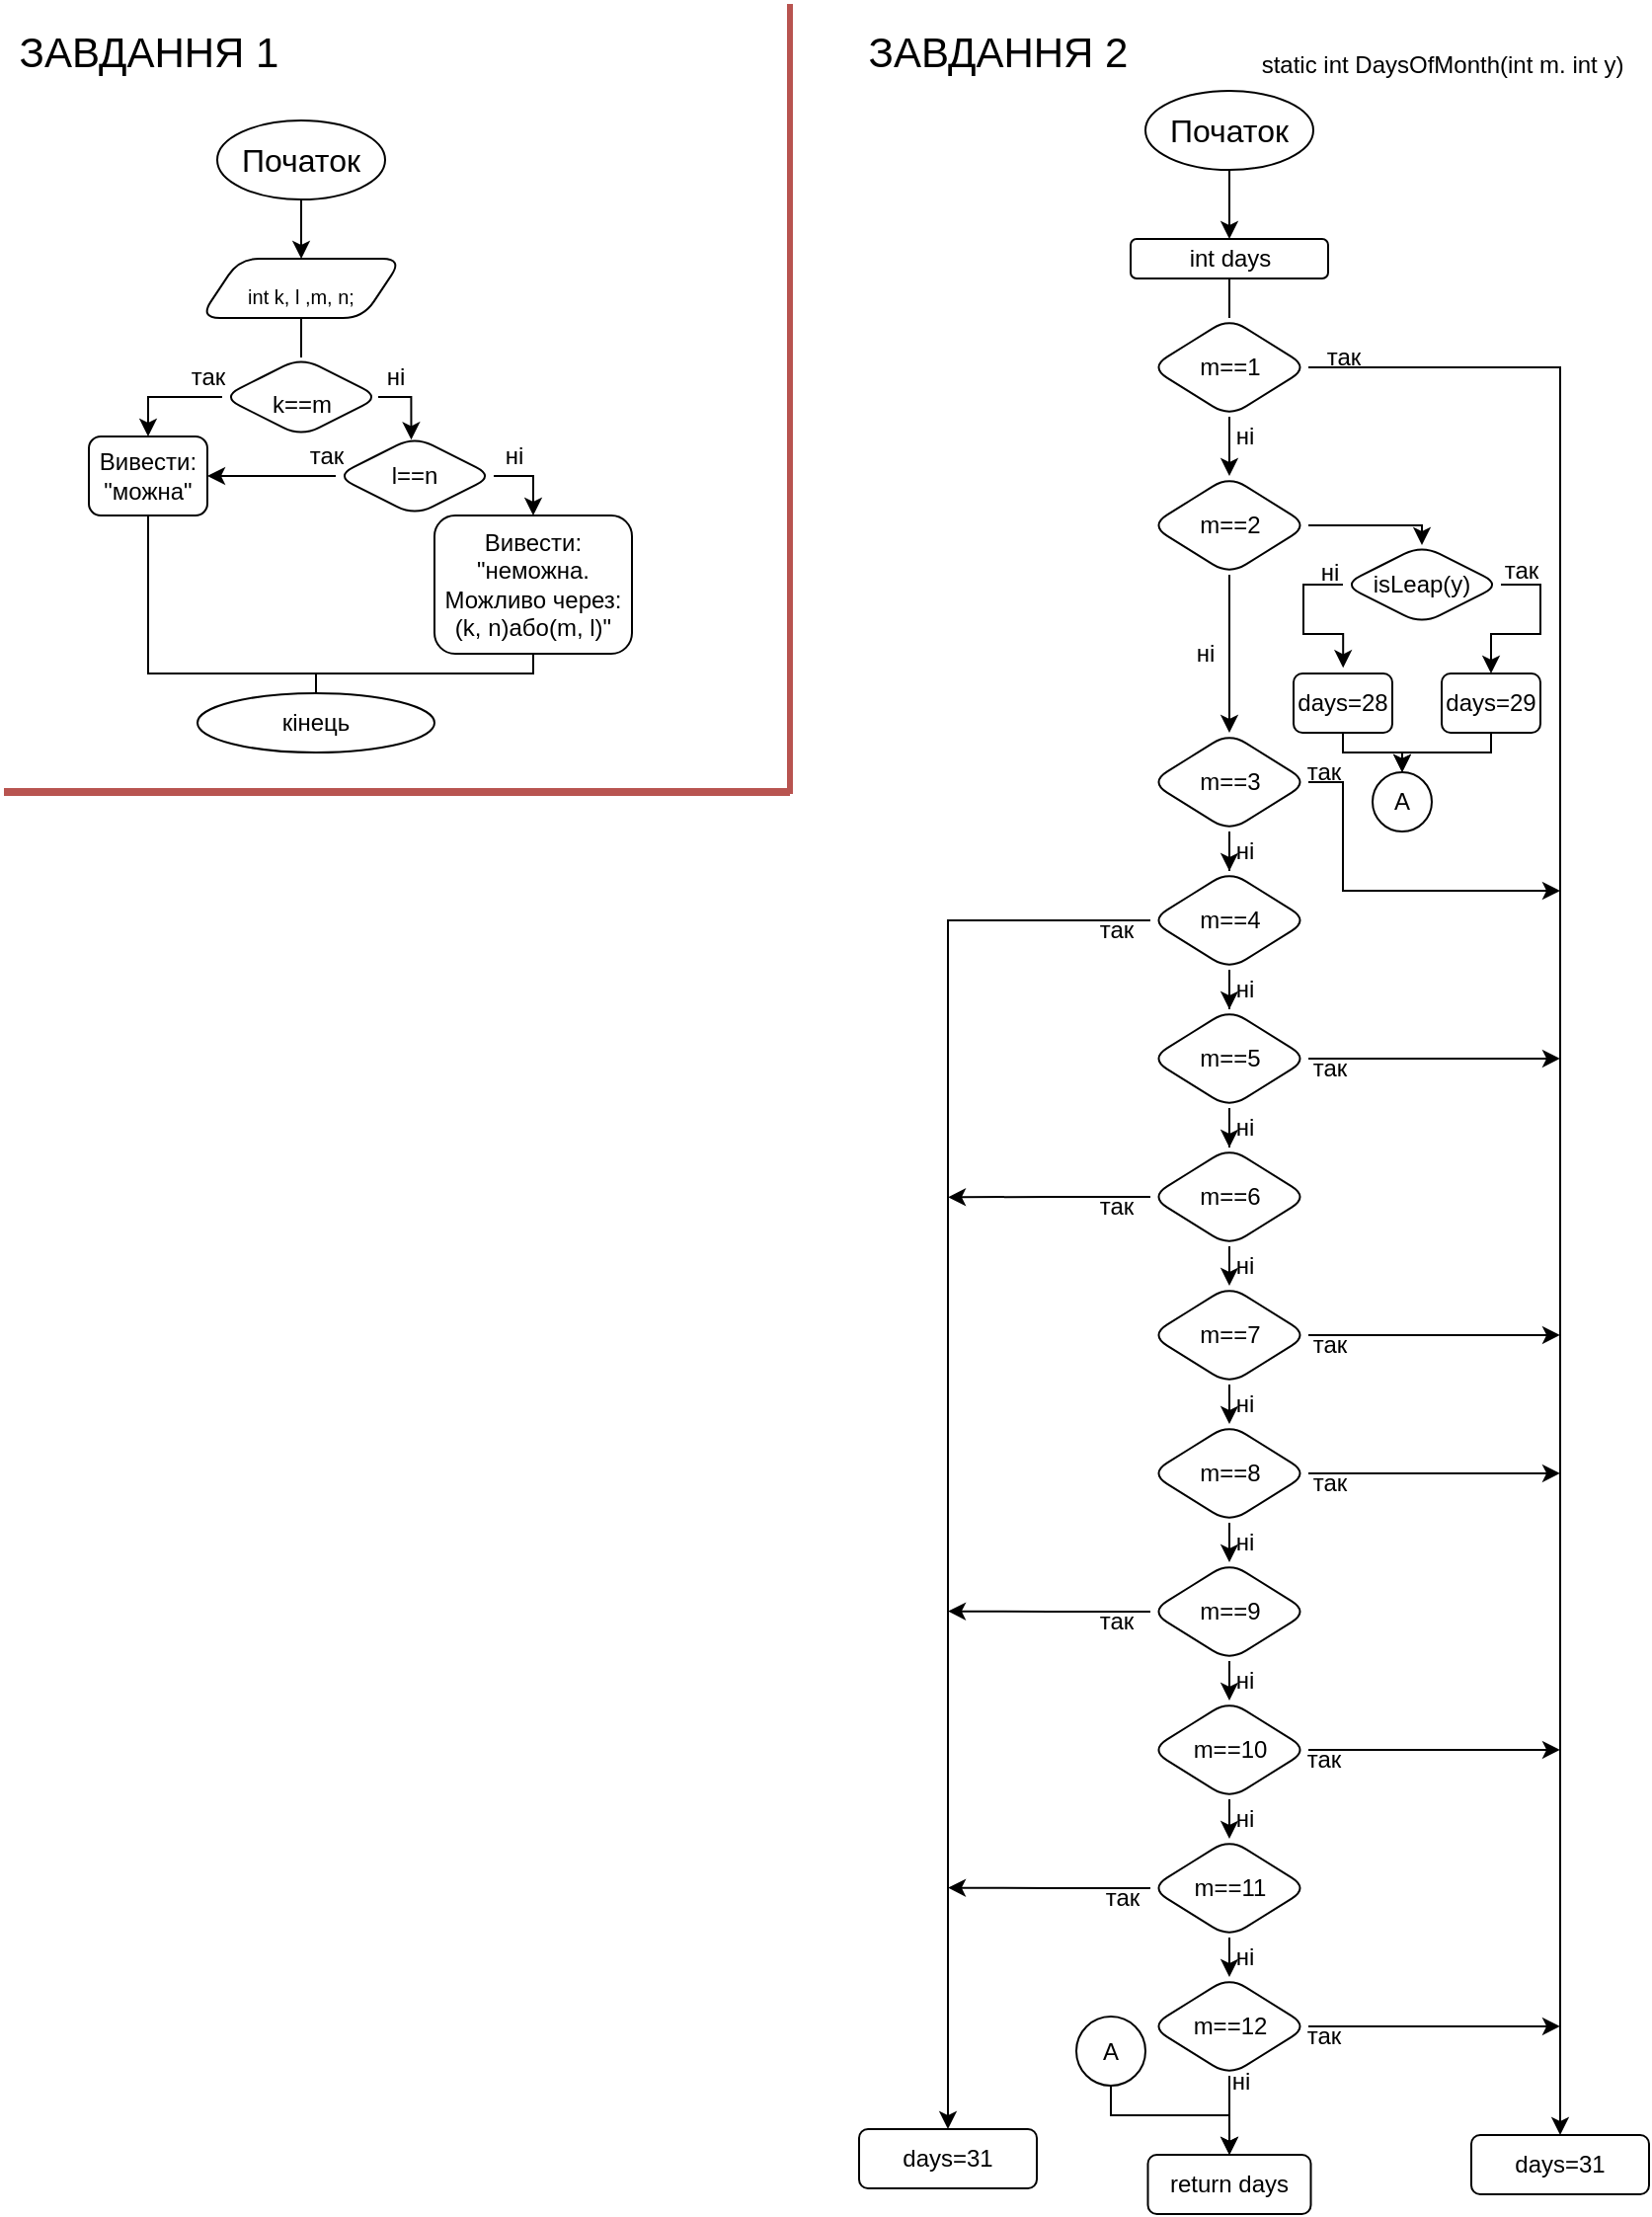 <mxfile version="16.1.0" type="github">
  <diagram id="UQatey4QZ__0ZWbUPBtK" name="Page-1">
    <mxGraphModel dx="716" dy="399" grid="1" gridSize="10" guides="1" tooltips="1" connect="1" arrows="1" fold="1" page="1" pageScale="1" pageWidth="827" pageHeight="1169" math="0" shadow="0">
      <root>
        <mxCell id="0" />
        <mxCell id="1" parent="0" />
        <mxCell id="pWh6A1dbPIHIRZ9Mf4x2-4" style="edgeStyle=orthogonalEdgeStyle;rounded=0;orthogonalLoop=1;jettySize=auto;html=1;exitX=0.5;exitY=1;exitDx=0;exitDy=0;fontSize=21;" edge="1" parent="1" source="pWh6A1dbPIHIRZ9Mf4x2-2" target="pWh6A1dbPIHIRZ9Mf4x2-5">
          <mxGeometry relative="1" as="geometry">
            <mxPoint x="153" y="120" as="targetPoint" />
          </mxGeometry>
        </mxCell>
        <mxCell id="pWh6A1dbPIHIRZ9Mf4x2-2" value="Початок" style="ellipse;whiteSpace=wrap;html=1;fontSize=16;strokeWidth=1;" vertex="1" parent="1">
          <mxGeometry x="110.0" y="60.0" width="85" height="40" as="geometry" />
        </mxCell>
        <mxCell id="pWh6A1dbPIHIRZ9Mf4x2-3" value="ЗАВДАННЯ 1" style="text;html=1;align=center;verticalAlign=middle;resizable=0;points=[];autosize=1;strokeColor=none;fillColor=none;fontSize=21;" vertex="1" parent="1">
          <mxGeometry y="10" width="150" height="30" as="geometry" />
        </mxCell>
        <mxCell id="pWh6A1dbPIHIRZ9Mf4x2-6" style="edgeStyle=orthogonalEdgeStyle;rounded=0;orthogonalLoop=1;jettySize=auto;html=1;exitX=0.5;exitY=1;exitDx=0;exitDy=0;fontSize=20;endArrow=none;endFill=0;" edge="1" parent="1" source="pWh6A1dbPIHIRZ9Mf4x2-5" target="pWh6A1dbPIHIRZ9Mf4x2-7">
          <mxGeometry relative="1" as="geometry">
            <mxPoint x="153" y="180" as="targetPoint" />
          </mxGeometry>
        </mxCell>
        <mxCell id="pWh6A1dbPIHIRZ9Mf4x2-5" value="&lt;font size=&quot;1&quot;&gt;int k, l ,m, n;&lt;/font&gt;" style="shape=parallelogram;perimeter=parallelogramPerimeter;whiteSpace=wrap;html=1;fixedSize=1;fontSize=21;rounded=1;" vertex="1" parent="1">
          <mxGeometry x="101.25" y="130" width="102.5" height="30" as="geometry" />
        </mxCell>
        <mxCell id="pWh6A1dbPIHIRZ9Mf4x2-8" style="edgeStyle=orthogonalEdgeStyle;rounded=0;orthogonalLoop=1;jettySize=auto;html=1;exitX=0;exitY=0.5;exitDx=0;exitDy=0;fontSize=12;endArrow=classic;endFill=1;entryX=0.5;entryY=0;entryDx=0;entryDy=0;" edge="1" parent="1" source="pWh6A1dbPIHIRZ9Mf4x2-7" target="pWh6A1dbPIHIRZ9Mf4x2-21">
          <mxGeometry relative="1" as="geometry">
            <mxPoint x="90.02" y="220.01" as="targetPoint" />
          </mxGeometry>
        </mxCell>
        <mxCell id="pWh6A1dbPIHIRZ9Mf4x2-9" style="edgeStyle=orthogonalEdgeStyle;rounded=0;orthogonalLoop=1;jettySize=auto;html=1;exitX=1;exitY=0.5;exitDx=0;exitDy=0;fontSize=12;endArrow=classic;endFill=1;entryX=0.478;entryY=0.042;entryDx=0;entryDy=0;entryPerimeter=0;" edge="1" parent="1" target="pWh6A1dbPIHIRZ9Mf4x2-14">
          <mxGeometry relative="1" as="geometry">
            <mxPoint x="209" y="230" as="targetPoint" />
            <mxPoint x="191.5" y="200" as="sourcePoint" />
            <Array as="points">
              <mxPoint x="208" y="200" />
            </Array>
          </mxGeometry>
        </mxCell>
        <mxCell id="pWh6A1dbPIHIRZ9Mf4x2-7" value="&lt;font style=&quot;font-size: 12px&quot;&gt;k==m&lt;/font&gt;" style="rhombus;whiteSpace=wrap;html=1;rounded=1;fontSize=20;" vertex="1" parent="1">
          <mxGeometry x="112.5" y="180" width="80" height="40" as="geometry" />
        </mxCell>
        <mxCell id="pWh6A1dbPIHIRZ9Mf4x2-10" value="так" style="text;html=1;align=center;verticalAlign=middle;resizable=0;points=[];autosize=1;strokeColor=none;fillColor=none;fontSize=12;" vertex="1" parent="1">
          <mxGeometry x="90" y="180" width="30" height="20" as="geometry" />
        </mxCell>
        <mxCell id="pWh6A1dbPIHIRZ9Mf4x2-11" value="ні" style="text;html=1;align=center;verticalAlign=middle;resizable=0;points=[];autosize=1;strokeColor=none;fillColor=none;fontSize=12;" vertex="1" parent="1">
          <mxGeometry x="185" y="180" width="30" height="20" as="geometry" />
        </mxCell>
        <mxCell id="pWh6A1dbPIHIRZ9Mf4x2-17" style="edgeStyle=orthogonalEdgeStyle;rounded=0;orthogonalLoop=1;jettySize=auto;html=1;exitX=1;exitY=0.5;exitDx=0;exitDy=0;fontSize=12;endArrow=classic;endFill=1;" edge="1" parent="1" source="pWh6A1dbPIHIRZ9Mf4x2-14" target="pWh6A1dbPIHIRZ9Mf4x2-19">
          <mxGeometry relative="1" as="geometry">
            <mxPoint x="280" y="280" as="targetPoint" />
          </mxGeometry>
        </mxCell>
        <mxCell id="pWh6A1dbPIHIRZ9Mf4x2-23" style="edgeStyle=orthogonalEdgeStyle;rounded=0;orthogonalLoop=1;jettySize=auto;html=1;exitX=0;exitY=0.5;exitDx=0;exitDy=0;fontSize=12;endArrow=classic;endFill=1;entryX=1;entryY=0.5;entryDx=0;entryDy=0;" edge="1" parent="1" source="pWh6A1dbPIHIRZ9Mf4x2-14" target="pWh6A1dbPIHIRZ9Mf4x2-21">
          <mxGeometry relative="1" as="geometry">
            <mxPoint x="140" y="280" as="targetPoint" />
            <Array as="points">
              <mxPoint x="112" y="240" />
            </Array>
          </mxGeometry>
        </mxCell>
        <mxCell id="pWh6A1dbPIHIRZ9Mf4x2-14" value="l==n" style="rhombus;whiteSpace=wrap;html=1;rounded=1;fontSize=12;" vertex="1" parent="1">
          <mxGeometry x="170" y="220" width="80" height="40" as="geometry" />
        </mxCell>
        <mxCell id="pWh6A1dbPIHIRZ9Mf4x2-18" value="ні" style="text;html=1;align=center;verticalAlign=middle;resizable=0;points=[];autosize=1;strokeColor=none;fillColor=none;fontSize=12;" vertex="1" parent="1">
          <mxGeometry x="245" y="220" width="30" height="20" as="geometry" />
        </mxCell>
        <mxCell id="pWh6A1dbPIHIRZ9Mf4x2-28" style="edgeStyle=orthogonalEdgeStyle;rounded=0;orthogonalLoop=1;jettySize=auto;html=1;exitX=0.5;exitY=1;exitDx=0;exitDy=0;fontSize=12;endArrow=none;endFill=0;" edge="1" parent="1" source="pWh6A1dbPIHIRZ9Mf4x2-19">
          <mxGeometry relative="1" as="geometry">
            <mxPoint x="290.02" y="310" as="targetPoint" />
          </mxGeometry>
        </mxCell>
        <mxCell id="pWh6A1dbPIHIRZ9Mf4x2-31" style="edgeStyle=orthogonalEdgeStyle;rounded=0;orthogonalLoop=1;jettySize=auto;html=1;exitX=0.5;exitY=1;exitDx=0;exitDy=0;fontSize=12;endArrow=none;endFill=0;" edge="1" parent="1" source="pWh6A1dbPIHIRZ9Mf4x2-19" target="pWh6A1dbPIHIRZ9Mf4x2-32">
          <mxGeometry relative="1" as="geometry">
            <mxPoint x="160" y="360" as="targetPoint" />
            <Array as="points">
              <mxPoint x="270" y="340" />
              <mxPoint x="160" y="340" />
            </Array>
          </mxGeometry>
        </mxCell>
        <mxCell id="pWh6A1dbPIHIRZ9Mf4x2-19" value="Вивести: &quot;неможна.&lt;br&gt;Можливо через:&lt;br&gt;(k, n)або(m, l)&quot;&lt;br&gt;" style="rounded=1;whiteSpace=wrap;html=1;fontSize=12;" vertex="1" parent="1">
          <mxGeometry x="220" y="260" width="100" height="70" as="geometry" />
        </mxCell>
        <mxCell id="pWh6A1dbPIHIRZ9Mf4x2-30" style="edgeStyle=orthogonalEdgeStyle;rounded=0;orthogonalLoop=1;jettySize=auto;html=1;exitX=0.5;exitY=1;exitDx=0;exitDy=0;fontSize=12;endArrow=none;endFill=0;" edge="1" parent="1" source="pWh6A1dbPIHIRZ9Mf4x2-21">
          <mxGeometry relative="1" as="geometry">
            <mxPoint x="160" y="360" as="targetPoint" />
            <Array as="points">
              <mxPoint x="75" y="340" />
              <mxPoint x="160" y="340" />
            </Array>
          </mxGeometry>
        </mxCell>
        <mxCell id="pWh6A1dbPIHIRZ9Mf4x2-21" value="Вивести: &quot;можна&quot;" style="rounded=1;whiteSpace=wrap;html=1;fontSize=12;" vertex="1" parent="1">
          <mxGeometry x="45" y="220" width="60" height="40" as="geometry" />
        </mxCell>
        <mxCell id="pWh6A1dbPIHIRZ9Mf4x2-24" value="так" style="text;html=1;align=center;verticalAlign=middle;resizable=0;points=[];autosize=1;strokeColor=none;fillColor=none;fontSize=12;" vertex="1" parent="1">
          <mxGeometry x="150" y="220" width="30" height="20" as="geometry" />
        </mxCell>
        <mxCell id="pWh6A1dbPIHIRZ9Mf4x2-32" value="кінець" style="ellipse;whiteSpace=wrap;html=1;rounded=1;fontSize=12;" vertex="1" parent="1">
          <mxGeometry x="100" y="350" width="120" height="30" as="geometry" />
        </mxCell>
        <mxCell id="pWh6A1dbPIHIRZ9Mf4x2-33" value="" style="endArrow=none;html=1;rounded=0;fontSize=12;fillColor=#f8cecc;strokeColor=#b85450;strokeWidth=3;" edge="1" parent="1">
          <mxGeometry width="50" height="50" relative="1" as="geometry">
            <mxPoint x="400" y="401" as="sourcePoint" />
            <mxPoint x="400" y="1" as="targetPoint" />
          </mxGeometry>
        </mxCell>
        <mxCell id="pWh6A1dbPIHIRZ9Mf4x2-34" value="" style="endArrow=none;html=1;rounded=0;fontSize=12;fillColor=#f8cecc;strokeColor=#b85450;strokeWidth=4;" edge="1" parent="1">
          <mxGeometry width="50" height="50" relative="1" as="geometry">
            <mxPoint x="2" y="400" as="sourcePoint" />
            <mxPoint x="400" y="400" as="targetPoint" />
          </mxGeometry>
        </mxCell>
        <mxCell id="pWh6A1dbPIHIRZ9Mf4x2-35" value="ЗАВДАННЯ 2" style="text;html=1;align=center;verticalAlign=middle;resizable=0;points=[];autosize=1;strokeColor=none;fillColor=none;fontSize=21;" vertex="1" parent="1">
          <mxGeometry x="430" y="10" width="150" height="30" as="geometry" />
        </mxCell>
        <mxCell id="pWh6A1dbPIHIRZ9Mf4x2-38" style="edgeStyle=orthogonalEdgeStyle;rounded=0;orthogonalLoop=1;jettySize=auto;html=1;exitX=0.5;exitY=1;exitDx=0;exitDy=0;fontSize=12;endArrow=classic;endFill=1;strokeWidth=1;" edge="1" parent="1" source="pWh6A1dbPIHIRZ9Mf4x2-37" target="pWh6A1dbPIHIRZ9Mf4x2-40">
          <mxGeometry relative="1" as="geometry">
            <mxPoint x="623" y="110" as="targetPoint" />
          </mxGeometry>
        </mxCell>
        <mxCell id="pWh6A1dbPIHIRZ9Mf4x2-37" value="Початок" style="ellipse;whiteSpace=wrap;html=1;fontSize=16;strokeWidth=1;rounded=1;" vertex="1" parent="1">
          <mxGeometry x="580.0" y="45.0" width="85" height="40" as="geometry" />
        </mxCell>
        <mxCell id="pWh6A1dbPIHIRZ9Mf4x2-41" style="edgeStyle=orthogonalEdgeStyle;rounded=0;orthogonalLoop=1;jettySize=auto;html=1;exitX=0.5;exitY=1;exitDx=0;exitDy=0;fontSize=12;endArrow=none;endFill=0;strokeWidth=1;" edge="1" parent="1" source="pWh6A1dbPIHIRZ9Mf4x2-40" target="pWh6A1dbPIHIRZ9Mf4x2-42">
          <mxGeometry relative="1" as="geometry">
            <mxPoint x="623" y="160" as="targetPoint" />
          </mxGeometry>
        </mxCell>
        <mxCell id="pWh6A1dbPIHIRZ9Mf4x2-40" value="int days" style="rounded=1;whiteSpace=wrap;html=1;fontSize=12;" vertex="1" parent="1">
          <mxGeometry x="572.5" y="120" width="100" height="20" as="geometry" />
        </mxCell>
        <mxCell id="pWh6A1dbPIHIRZ9Mf4x2-43" style="edgeStyle=orthogonalEdgeStyle;rounded=0;orthogonalLoop=1;jettySize=auto;html=1;exitX=1;exitY=0.5;exitDx=0;exitDy=0;fontSize=12;endArrow=classic;endFill=1;strokeWidth=1;" edge="1" parent="1" source="pWh6A1dbPIHIRZ9Mf4x2-42" target="pWh6A1dbPIHIRZ9Mf4x2-125">
          <mxGeometry relative="1" as="geometry">
            <mxPoint x="790" y="1060" as="targetPoint" />
          </mxGeometry>
        </mxCell>
        <mxCell id="pWh6A1dbPIHIRZ9Mf4x2-44" style="edgeStyle=orthogonalEdgeStyle;rounded=0;orthogonalLoop=1;jettySize=auto;html=1;exitX=0.5;exitY=1;exitDx=0;exitDy=0;fontSize=12;endArrow=classic;endFill=1;strokeWidth=1;entryX=0.5;entryY=0;entryDx=0;entryDy=0;" edge="1" parent="1" source="pWh6A1dbPIHIRZ9Mf4x2-42" target="pWh6A1dbPIHIRZ9Mf4x2-48">
          <mxGeometry relative="1" as="geometry">
            <mxPoint x="622.5" y="240" as="targetPoint" />
            <Array as="points" />
          </mxGeometry>
        </mxCell>
        <mxCell id="pWh6A1dbPIHIRZ9Mf4x2-42" value="m==1" style="rhombus;whiteSpace=wrap;html=1;rounded=1;fontSize=12;" vertex="1" parent="1">
          <mxGeometry x="582.5" y="160" width="80" height="50" as="geometry" />
        </mxCell>
        <mxCell id="pWh6A1dbPIHIRZ9Mf4x2-45" value="ні" style="text;html=1;align=center;verticalAlign=middle;resizable=0;points=[];autosize=1;strokeColor=none;fillColor=none;fontSize=12;" vertex="1" parent="1">
          <mxGeometry x="615" y="210" width="30" height="20" as="geometry" />
        </mxCell>
        <mxCell id="pWh6A1dbPIHIRZ9Mf4x2-46" value="так" style="text;html=1;align=center;verticalAlign=middle;resizable=0;points=[];autosize=1;strokeColor=none;fillColor=none;fontSize=12;" vertex="1" parent="1">
          <mxGeometry x="665" y="170" width="30" height="20" as="geometry" />
        </mxCell>
        <mxCell id="pWh6A1dbPIHIRZ9Mf4x2-49" style="edgeStyle=orthogonalEdgeStyle;rounded=0;orthogonalLoop=1;jettySize=auto;html=1;exitX=1;exitY=0.5;exitDx=0;exitDy=0;fontSize=12;endArrow=classic;endFill=1;strokeWidth=1;" edge="1" parent="1" source="pWh6A1dbPIHIRZ9Mf4x2-48" target="pWh6A1dbPIHIRZ9Mf4x2-51">
          <mxGeometry relative="1" as="geometry">
            <mxPoint x="720" y="290" as="targetPoint" />
            <Array as="points">
              <mxPoint x="720" y="265" />
            </Array>
          </mxGeometry>
        </mxCell>
        <mxCell id="pWh6A1dbPIHIRZ9Mf4x2-58" style="edgeStyle=orthogonalEdgeStyle;rounded=0;orthogonalLoop=1;jettySize=auto;html=1;exitX=0.5;exitY=1;exitDx=0;exitDy=0;fontSize=12;endArrow=classic;endFill=1;strokeWidth=1;entryX=0.5;entryY=0;entryDx=0;entryDy=0;" edge="1" parent="1" source="pWh6A1dbPIHIRZ9Mf4x2-48" target="pWh6A1dbPIHIRZ9Mf4x2-59">
          <mxGeometry relative="1" as="geometry">
            <mxPoint x="622.667" y="310" as="targetPoint" />
          </mxGeometry>
        </mxCell>
        <mxCell id="pWh6A1dbPIHIRZ9Mf4x2-48" value="m==2" style="rhombus;whiteSpace=wrap;html=1;rounded=1;fontSize=12;" vertex="1" parent="1">
          <mxGeometry x="582.5" y="240" width="80" height="50" as="geometry" />
        </mxCell>
        <mxCell id="pWh6A1dbPIHIRZ9Mf4x2-50" value="static int DaysOfMonth(int m. int y)" style="text;html=1;align=center;verticalAlign=middle;resizable=0;points=[];autosize=1;strokeColor=none;fillColor=none;fontSize=12;" vertex="1" parent="1">
          <mxGeometry x="630" y="22" width="200" height="20" as="geometry" />
        </mxCell>
        <mxCell id="pWh6A1dbPIHIRZ9Mf4x2-52" style="edgeStyle=orthogonalEdgeStyle;rounded=0;orthogonalLoop=1;jettySize=auto;html=1;exitX=1;exitY=0.5;exitDx=0;exitDy=0;fontSize=12;endArrow=classic;endFill=1;strokeWidth=1;entryX=0.5;entryY=0;entryDx=0;entryDy=0;" edge="1" parent="1" source="pWh6A1dbPIHIRZ9Mf4x2-51" target="pWh6A1dbPIHIRZ9Mf4x2-54">
          <mxGeometry relative="1" as="geometry">
            <mxPoint x="750" y="350" as="targetPoint" />
            <Array as="points">
              <mxPoint x="780" y="295" />
              <mxPoint x="780" y="320" />
              <mxPoint x="755" y="320" />
            </Array>
          </mxGeometry>
        </mxCell>
        <mxCell id="pWh6A1dbPIHIRZ9Mf4x2-53" style="edgeStyle=orthogonalEdgeStyle;rounded=0;orthogonalLoop=1;jettySize=auto;html=1;exitX=0;exitY=0.5;exitDx=0;exitDy=0;fontSize=12;endArrow=classic;endFill=1;strokeWidth=1;entryX=0.502;entryY=-0.095;entryDx=0;entryDy=0;entryPerimeter=0;" edge="1" parent="1" source="pWh6A1dbPIHIRZ9Mf4x2-51" target="pWh6A1dbPIHIRZ9Mf4x2-56">
          <mxGeometry relative="1" as="geometry">
            <mxPoint x="680" y="330" as="targetPoint" />
            <Array as="points">
              <mxPoint x="660" y="295" />
              <mxPoint x="660" y="320" />
              <mxPoint x="680" y="320" />
            </Array>
          </mxGeometry>
        </mxCell>
        <mxCell id="pWh6A1dbPIHIRZ9Mf4x2-51" value="isLeap(y)" style="rhombus;whiteSpace=wrap;html=1;rounded=1;fontSize=12;" vertex="1" parent="1">
          <mxGeometry x="680" y="275" width="80" height="40" as="geometry" />
        </mxCell>
        <mxCell id="pWh6A1dbPIHIRZ9Mf4x2-139" style="edgeStyle=orthogonalEdgeStyle;rounded=0;orthogonalLoop=1;jettySize=auto;html=1;exitX=0.5;exitY=1;exitDx=0;exitDy=0;fontSize=12;endArrow=classic;endFill=1;strokeWidth=1;" edge="1" parent="1" source="pWh6A1dbPIHIRZ9Mf4x2-54">
          <mxGeometry relative="1" as="geometry">
            <mxPoint x="710" y="390" as="targetPoint" />
            <Array as="points">
              <mxPoint x="755" y="380" />
              <mxPoint x="710" y="380" />
            </Array>
          </mxGeometry>
        </mxCell>
        <mxCell id="pWh6A1dbPIHIRZ9Mf4x2-54" value="days=29" style="rounded=1;whiteSpace=wrap;html=1;fontSize=12;" vertex="1" parent="1">
          <mxGeometry x="730" y="340" width="50" height="30" as="geometry" />
        </mxCell>
        <mxCell id="pWh6A1dbPIHIRZ9Mf4x2-55" value="так" style="text;html=1;align=center;verticalAlign=middle;resizable=0;points=[];autosize=1;strokeColor=none;fillColor=none;fontSize=12;" vertex="1" parent="1">
          <mxGeometry x="755" y="278" width="30" height="20" as="geometry" />
        </mxCell>
        <mxCell id="pWh6A1dbPIHIRZ9Mf4x2-138" style="edgeStyle=orthogonalEdgeStyle;rounded=0;orthogonalLoop=1;jettySize=auto;html=1;exitX=0.5;exitY=1;exitDx=0;exitDy=0;fontSize=12;endArrow=classic;endFill=1;strokeWidth=1;" edge="1" parent="1" source="pWh6A1dbPIHIRZ9Mf4x2-56" target="pWh6A1dbPIHIRZ9Mf4x2-140">
          <mxGeometry relative="1" as="geometry">
            <mxPoint x="710" y="390" as="targetPoint" />
            <Array as="points">
              <mxPoint x="680" y="380" />
              <mxPoint x="710" y="380" />
            </Array>
          </mxGeometry>
        </mxCell>
        <mxCell id="pWh6A1dbPIHIRZ9Mf4x2-56" value="days=28" style="rounded=1;whiteSpace=wrap;html=1;fontSize=12;" vertex="1" parent="1">
          <mxGeometry x="655" y="340" width="50" height="30" as="geometry" />
        </mxCell>
        <mxCell id="pWh6A1dbPIHIRZ9Mf4x2-57" value="ні" style="text;html=1;align=center;verticalAlign=middle;resizable=0;points=[];autosize=1;strokeColor=none;fillColor=none;fontSize=12;" vertex="1" parent="1">
          <mxGeometry x="658" y="279" width="30" height="20" as="geometry" />
        </mxCell>
        <mxCell id="pWh6A1dbPIHIRZ9Mf4x2-60" style="edgeStyle=orthogonalEdgeStyle;rounded=0;orthogonalLoop=1;jettySize=auto;html=1;fontSize=12;endArrow=classic;endFill=1;strokeWidth=1;exitX=1;exitY=0.5;exitDx=0;exitDy=0;" edge="1" parent="1" source="pWh6A1dbPIHIRZ9Mf4x2-59">
          <mxGeometry relative="1" as="geometry">
            <mxPoint x="790" y="450" as="targetPoint" />
            <mxPoint x="680" y="400" as="sourcePoint" />
            <Array as="points">
              <mxPoint x="680" y="395" />
              <mxPoint x="680" y="450" />
            </Array>
          </mxGeometry>
        </mxCell>
        <mxCell id="pWh6A1dbPIHIRZ9Mf4x2-61" style="edgeStyle=orthogonalEdgeStyle;rounded=0;orthogonalLoop=1;jettySize=auto;html=1;exitX=0.5;exitY=1;exitDx=0;exitDy=0;fontSize=12;endArrow=classic;endFill=1;strokeWidth=1;" edge="1" parent="1" source="pWh6A1dbPIHIRZ9Mf4x2-59" target="pWh6A1dbPIHIRZ9Mf4x2-62">
          <mxGeometry relative="1" as="geometry">
            <mxPoint x="622.667" y="440" as="targetPoint" />
          </mxGeometry>
        </mxCell>
        <mxCell id="pWh6A1dbPIHIRZ9Mf4x2-59" value="m==3" style="rhombus;whiteSpace=wrap;html=1;rounded=1;fontSize=12;" vertex="1" parent="1">
          <mxGeometry x="582.5" y="370" width="80" height="50" as="geometry" />
        </mxCell>
        <mxCell id="pWh6A1dbPIHIRZ9Mf4x2-87" style="edgeStyle=orthogonalEdgeStyle;rounded=0;orthogonalLoop=1;jettySize=auto;html=1;exitX=0.5;exitY=1;exitDx=0;exitDy=0;fontSize=12;endArrow=classic;endFill=1;strokeWidth=1;" edge="1" parent="1" source="pWh6A1dbPIHIRZ9Mf4x2-62" target="pWh6A1dbPIHIRZ9Mf4x2-65">
          <mxGeometry relative="1" as="geometry" />
        </mxCell>
        <mxCell id="pWh6A1dbPIHIRZ9Mf4x2-126" style="edgeStyle=orthogonalEdgeStyle;rounded=0;orthogonalLoop=1;jettySize=auto;html=1;exitX=0;exitY=0.5;exitDx=0;exitDy=0;fontSize=12;endArrow=classic;endFill=1;strokeWidth=1;entryX=0.5;entryY=0;entryDx=0;entryDy=0;" edge="1" parent="1" source="pWh6A1dbPIHIRZ9Mf4x2-62" target="pWh6A1dbPIHIRZ9Mf4x2-136">
          <mxGeometry relative="1" as="geometry">
            <mxPoint x="480" y="1070.0" as="targetPoint" />
          </mxGeometry>
        </mxCell>
        <mxCell id="pWh6A1dbPIHIRZ9Mf4x2-62" value="m==4" style="rhombus;whiteSpace=wrap;html=1;rounded=1;fontSize=12;" vertex="1" parent="1">
          <mxGeometry x="582.5" y="440" width="80" height="50" as="geometry" />
        </mxCell>
        <mxCell id="pWh6A1dbPIHIRZ9Mf4x2-63" style="edgeStyle=orthogonalEdgeStyle;rounded=0;orthogonalLoop=1;jettySize=auto;html=1;exitX=1;exitY=0.5;exitDx=0;exitDy=0;fontSize=12;endArrow=classic;endFill=1;strokeWidth=1;" edge="1" source="pWh6A1dbPIHIRZ9Mf4x2-65" parent="1">
          <mxGeometry relative="1" as="geometry">
            <mxPoint x="790" y="534.952" as="targetPoint" />
          </mxGeometry>
        </mxCell>
        <mxCell id="pWh6A1dbPIHIRZ9Mf4x2-64" style="edgeStyle=orthogonalEdgeStyle;rounded=0;orthogonalLoop=1;jettySize=auto;html=1;exitX=0.5;exitY=1;exitDx=0;exitDy=0;fontSize=12;endArrow=classic;endFill=1;strokeWidth=1;" edge="1" source="pWh6A1dbPIHIRZ9Mf4x2-65" target="pWh6A1dbPIHIRZ9Mf4x2-66" parent="1">
          <mxGeometry relative="1" as="geometry">
            <mxPoint x="622.667" y="580" as="targetPoint" />
          </mxGeometry>
        </mxCell>
        <mxCell id="pWh6A1dbPIHIRZ9Mf4x2-65" value="m==5" style="rhombus;whiteSpace=wrap;html=1;rounded=1;fontSize=12;" vertex="1" parent="1">
          <mxGeometry x="582.5" y="510" width="80" height="50" as="geometry" />
        </mxCell>
        <mxCell id="pWh6A1dbPIHIRZ9Mf4x2-88" style="edgeStyle=orthogonalEdgeStyle;rounded=0;orthogonalLoop=1;jettySize=auto;html=1;exitX=0.5;exitY=1;exitDx=0;exitDy=0;entryX=0.5;entryY=0;entryDx=0;entryDy=0;fontSize=12;endArrow=classic;endFill=1;strokeWidth=1;" edge="1" parent="1" source="pWh6A1dbPIHIRZ9Mf4x2-66" target="pWh6A1dbPIHIRZ9Mf4x2-77">
          <mxGeometry relative="1" as="geometry" />
        </mxCell>
        <mxCell id="pWh6A1dbPIHIRZ9Mf4x2-128" style="edgeStyle=orthogonalEdgeStyle;rounded=0;orthogonalLoop=1;jettySize=auto;html=1;exitX=0;exitY=0.5;exitDx=0;exitDy=0;fontSize=12;endArrow=classic;endFill=1;strokeWidth=1;" edge="1" parent="1" source="pWh6A1dbPIHIRZ9Mf4x2-66">
          <mxGeometry relative="1" as="geometry">
            <mxPoint x="480" y="605.138" as="targetPoint" />
          </mxGeometry>
        </mxCell>
        <mxCell id="pWh6A1dbPIHIRZ9Mf4x2-66" value="m==6" style="rhombus;whiteSpace=wrap;html=1;rounded=1;fontSize=12;" vertex="1" parent="1">
          <mxGeometry x="582.5" y="580" width="80" height="50" as="geometry" />
        </mxCell>
        <mxCell id="pWh6A1dbPIHIRZ9Mf4x2-75" style="edgeStyle=orthogonalEdgeStyle;rounded=0;orthogonalLoop=1;jettySize=auto;html=1;exitX=1;exitY=0.5;exitDx=0;exitDy=0;fontSize=12;endArrow=classic;endFill=1;strokeWidth=1;" edge="1" source="pWh6A1dbPIHIRZ9Mf4x2-77" parent="1">
          <mxGeometry relative="1" as="geometry">
            <mxPoint x="790" y="674.952" as="targetPoint" />
          </mxGeometry>
        </mxCell>
        <mxCell id="pWh6A1dbPIHIRZ9Mf4x2-76" style="edgeStyle=orthogonalEdgeStyle;rounded=0;orthogonalLoop=1;jettySize=auto;html=1;exitX=0.5;exitY=1;exitDx=0;exitDy=0;fontSize=12;endArrow=classic;endFill=1;strokeWidth=1;entryX=0.5;entryY=0;entryDx=0;entryDy=0;" edge="1" source="pWh6A1dbPIHIRZ9Mf4x2-77" target="pWh6A1dbPIHIRZ9Mf4x2-109" parent="1">
          <mxGeometry relative="1" as="geometry">
            <mxPoint x="622.5" y="720" as="targetPoint" />
          </mxGeometry>
        </mxCell>
        <mxCell id="pWh6A1dbPIHIRZ9Mf4x2-77" value="m==7" style="rhombus;whiteSpace=wrap;html=1;rounded=1;fontSize=12;" vertex="1" parent="1">
          <mxGeometry x="582.5" y="650" width="80" height="50" as="geometry" />
        </mxCell>
        <mxCell id="pWh6A1dbPIHIRZ9Mf4x2-91" value="ні" style="text;html=1;align=center;verticalAlign=middle;resizable=0;points=[];autosize=1;strokeColor=none;fillColor=none;fontSize=12;" vertex="1" parent="1">
          <mxGeometry x="595" y="320" width="30" height="20" as="geometry" />
        </mxCell>
        <mxCell id="pWh6A1dbPIHIRZ9Mf4x2-92" value="ні" style="text;html=1;align=center;verticalAlign=middle;resizable=0;points=[];autosize=1;strokeColor=none;fillColor=none;fontSize=12;" vertex="1" parent="1">
          <mxGeometry x="615" y="420" width="30" height="20" as="geometry" />
        </mxCell>
        <mxCell id="pWh6A1dbPIHIRZ9Mf4x2-93" value="ні" style="text;html=1;align=center;verticalAlign=middle;resizable=0;points=[];autosize=1;strokeColor=none;fillColor=none;fontSize=12;" vertex="1" parent="1">
          <mxGeometry x="615" y="490" width="30" height="20" as="geometry" />
        </mxCell>
        <mxCell id="pWh6A1dbPIHIRZ9Mf4x2-94" value="ні" style="text;html=1;align=center;verticalAlign=middle;resizable=0;points=[];autosize=1;strokeColor=none;fillColor=none;fontSize=12;" vertex="1" parent="1">
          <mxGeometry x="615" y="560" width="30" height="20" as="geometry" />
        </mxCell>
        <mxCell id="pWh6A1dbPIHIRZ9Mf4x2-95" value="ні" style="text;html=1;align=center;verticalAlign=middle;resizable=0;points=[];autosize=1;strokeColor=none;fillColor=none;fontSize=12;" vertex="1" parent="1">
          <mxGeometry x="615" y="630" width="30" height="20" as="geometry" />
        </mxCell>
        <mxCell id="pWh6A1dbPIHIRZ9Mf4x2-96" value="ні" style="text;html=1;align=center;verticalAlign=middle;resizable=0;points=[];autosize=1;strokeColor=none;fillColor=none;fontSize=12;" vertex="1" parent="1">
          <mxGeometry x="615" y="700" width="30" height="20" as="geometry" />
        </mxCell>
        <mxCell id="pWh6A1dbPIHIRZ9Mf4x2-102" value="так" style="text;html=1;align=center;verticalAlign=middle;resizable=0;points=[];autosize=1;strokeColor=none;fillColor=none;fontSize=12;" vertex="1" parent="1">
          <mxGeometry x="655" y="380" width="30" height="20" as="geometry" />
        </mxCell>
        <mxCell id="pWh6A1dbPIHIRZ9Mf4x2-103" value="так" style="text;html=1;align=center;verticalAlign=middle;resizable=0;points=[];autosize=1;strokeColor=none;fillColor=none;fontSize=12;" vertex="1" parent="1">
          <mxGeometry x="658" y="530" width="30" height="20" as="geometry" />
        </mxCell>
        <mxCell id="pWh6A1dbPIHIRZ9Mf4x2-104" value="так" style="text;html=1;align=center;verticalAlign=middle;resizable=0;points=[];autosize=1;strokeColor=none;fillColor=none;fontSize=12;" vertex="1" parent="1">
          <mxGeometry x="658" y="670" width="30" height="20" as="geometry" />
        </mxCell>
        <mxCell id="pWh6A1dbPIHIRZ9Mf4x2-107" style="edgeStyle=orthogonalEdgeStyle;rounded=0;orthogonalLoop=1;jettySize=auto;html=1;exitX=1;exitY=0.5;exitDx=0;exitDy=0;fontSize=12;endArrow=classic;endFill=1;strokeWidth=1;" edge="1" source="pWh6A1dbPIHIRZ9Mf4x2-109" parent="1">
          <mxGeometry relative="1" as="geometry">
            <mxPoint x="790" y="744.952" as="targetPoint" />
          </mxGeometry>
        </mxCell>
        <mxCell id="pWh6A1dbPIHIRZ9Mf4x2-108" style="edgeStyle=orthogonalEdgeStyle;rounded=0;orthogonalLoop=1;jettySize=auto;html=1;exitX=0.5;exitY=1;exitDx=0;exitDy=0;fontSize=12;endArrow=classic;endFill=1;strokeWidth=1;" edge="1" source="pWh6A1dbPIHIRZ9Mf4x2-109" parent="1">
          <mxGeometry relative="1" as="geometry">
            <mxPoint x="622.5" y="790" as="targetPoint" />
          </mxGeometry>
        </mxCell>
        <mxCell id="pWh6A1dbPIHIRZ9Mf4x2-109" value="m==8" style="rhombus;whiteSpace=wrap;html=1;rounded=1;fontSize=12;" vertex="1" parent="1">
          <mxGeometry x="582.5" y="720" width="80" height="50" as="geometry" />
        </mxCell>
        <mxCell id="pWh6A1dbPIHIRZ9Mf4x2-110" value="ні" style="text;html=1;align=center;verticalAlign=middle;resizable=0;points=[];autosize=1;strokeColor=none;fillColor=none;fontSize=12;" vertex="1" parent="1">
          <mxGeometry x="615" y="770" width="30" height="20" as="geometry" />
        </mxCell>
        <mxCell id="pWh6A1dbPIHIRZ9Mf4x2-111" value="так" style="text;html=1;align=center;verticalAlign=middle;resizable=0;points=[];autosize=1;strokeColor=none;fillColor=none;fontSize=12;" vertex="1" parent="1">
          <mxGeometry x="658" y="740" width="30" height="20" as="geometry" />
        </mxCell>
        <mxCell id="pWh6A1dbPIHIRZ9Mf4x2-112" style="edgeStyle=orthogonalEdgeStyle;rounded=0;orthogonalLoop=1;jettySize=auto;html=1;exitX=0.5;exitY=1;exitDx=0;exitDy=0;entryX=0.5;entryY=0;entryDx=0;entryDy=0;fontSize=12;endArrow=classic;endFill=1;strokeWidth=1;" edge="1" source="pWh6A1dbPIHIRZ9Mf4x2-113" target="pWh6A1dbPIHIRZ9Mf4x2-115" parent="1">
          <mxGeometry relative="1" as="geometry" />
        </mxCell>
        <mxCell id="pWh6A1dbPIHIRZ9Mf4x2-130" style="edgeStyle=orthogonalEdgeStyle;rounded=0;orthogonalLoop=1;jettySize=auto;html=1;exitX=0;exitY=0.5;exitDx=0;exitDy=0;fontSize=12;endArrow=classic;endFill=1;strokeWidth=1;" edge="1" parent="1" source="pWh6A1dbPIHIRZ9Mf4x2-113">
          <mxGeometry relative="1" as="geometry">
            <mxPoint x="480" y="814.793" as="targetPoint" />
          </mxGeometry>
        </mxCell>
        <mxCell id="pWh6A1dbPIHIRZ9Mf4x2-113" value="m==9" style="rhombus;whiteSpace=wrap;html=1;rounded=1;fontSize=12;" vertex="1" parent="1">
          <mxGeometry x="582.5" y="790" width="80" height="50" as="geometry" />
        </mxCell>
        <mxCell id="pWh6A1dbPIHIRZ9Mf4x2-114" style="edgeStyle=orthogonalEdgeStyle;rounded=0;orthogonalLoop=1;jettySize=auto;html=1;exitX=1;exitY=0.5;exitDx=0;exitDy=0;fontSize=12;endArrow=classic;endFill=1;strokeWidth=1;" edge="1" source="pWh6A1dbPIHIRZ9Mf4x2-115" parent="1">
          <mxGeometry relative="1" as="geometry">
            <mxPoint x="790" y="884.952" as="targetPoint" />
          </mxGeometry>
        </mxCell>
        <mxCell id="pWh6A1dbPIHIRZ9Mf4x2-124" style="edgeStyle=orthogonalEdgeStyle;rounded=0;orthogonalLoop=1;jettySize=auto;html=1;exitX=0.5;exitY=1;exitDx=0;exitDy=0;entryX=0.5;entryY=0;entryDx=0;entryDy=0;fontSize=12;endArrow=classic;endFill=1;strokeWidth=1;" edge="1" parent="1" source="pWh6A1dbPIHIRZ9Mf4x2-115" target="pWh6A1dbPIHIRZ9Mf4x2-119">
          <mxGeometry relative="1" as="geometry" />
        </mxCell>
        <mxCell id="pWh6A1dbPIHIRZ9Mf4x2-115" value="m==10" style="rhombus;whiteSpace=wrap;html=1;rounded=1;fontSize=12;" vertex="1" parent="1">
          <mxGeometry x="582.5" y="860" width="80" height="50" as="geometry" />
        </mxCell>
        <mxCell id="pWh6A1dbPIHIRZ9Mf4x2-116" value="ні" style="text;html=1;align=center;verticalAlign=middle;resizable=0;points=[];autosize=1;strokeColor=none;fillColor=none;fontSize=12;" vertex="1" parent="1">
          <mxGeometry x="615" y="840" width="30" height="20" as="geometry" />
        </mxCell>
        <mxCell id="pWh6A1dbPIHIRZ9Mf4x2-117" value="так" style="text;html=1;align=center;verticalAlign=middle;resizable=0;points=[];autosize=1;strokeColor=none;fillColor=none;fontSize=12;" vertex="1" parent="1">
          <mxGeometry x="655" y="880" width="30" height="20" as="geometry" />
        </mxCell>
        <mxCell id="pWh6A1dbPIHIRZ9Mf4x2-118" style="edgeStyle=orthogonalEdgeStyle;rounded=0;orthogonalLoop=1;jettySize=auto;html=1;exitX=0.5;exitY=1;exitDx=0;exitDy=0;entryX=0.5;entryY=0;entryDx=0;entryDy=0;fontSize=12;endArrow=classic;endFill=1;strokeWidth=1;" edge="1" source="pWh6A1dbPIHIRZ9Mf4x2-119" target="pWh6A1dbPIHIRZ9Mf4x2-121" parent="1">
          <mxGeometry relative="1" as="geometry" />
        </mxCell>
        <mxCell id="pWh6A1dbPIHIRZ9Mf4x2-131" style="edgeStyle=orthogonalEdgeStyle;rounded=0;orthogonalLoop=1;jettySize=auto;html=1;exitX=0;exitY=0.5;exitDx=0;exitDy=0;fontSize=12;endArrow=classic;endFill=1;strokeWidth=1;" edge="1" parent="1" source="pWh6A1dbPIHIRZ9Mf4x2-119">
          <mxGeometry relative="1" as="geometry">
            <mxPoint x="480" y="954.793" as="targetPoint" />
          </mxGeometry>
        </mxCell>
        <mxCell id="pWh6A1dbPIHIRZ9Mf4x2-119" value="m==11" style="rhombus;whiteSpace=wrap;html=1;rounded=1;fontSize=12;" vertex="1" parent="1">
          <mxGeometry x="582.5" y="930" width="80" height="50" as="geometry" />
        </mxCell>
        <mxCell id="pWh6A1dbPIHIRZ9Mf4x2-120" style="edgeStyle=orthogonalEdgeStyle;rounded=0;orthogonalLoop=1;jettySize=auto;html=1;exitX=1;exitY=0.5;exitDx=0;exitDy=0;fontSize=12;endArrow=classic;endFill=1;strokeWidth=1;" edge="1" source="pWh6A1dbPIHIRZ9Mf4x2-121" parent="1">
          <mxGeometry relative="1" as="geometry">
            <mxPoint x="790" y="1024.952" as="targetPoint" />
          </mxGeometry>
        </mxCell>
        <mxCell id="pWh6A1dbPIHIRZ9Mf4x2-143" style="edgeStyle=orthogonalEdgeStyle;rounded=0;orthogonalLoop=1;jettySize=auto;html=1;exitX=0.5;exitY=1;exitDx=0;exitDy=0;fontSize=12;endArrow=classic;endFill=1;strokeWidth=1;" edge="1" parent="1" source="pWh6A1dbPIHIRZ9Mf4x2-121" target="pWh6A1dbPIHIRZ9Mf4x2-144">
          <mxGeometry relative="1" as="geometry">
            <mxPoint x="622.621" y="1100.0" as="targetPoint" />
          </mxGeometry>
        </mxCell>
        <mxCell id="pWh6A1dbPIHIRZ9Mf4x2-121" value="m==12" style="rhombus;whiteSpace=wrap;html=1;rounded=1;fontSize=12;" vertex="1" parent="1">
          <mxGeometry x="582.5" y="1000" width="80" height="50" as="geometry" />
        </mxCell>
        <mxCell id="pWh6A1dbPIHIRZ9Mf4x2-122" value="ні" style="text;html=1;align=center;verticalAlign=middle;resizable=0;points=[];autosize=1;strokeColor=none;fillColor=none;fontSize=12;" vertex="1" parent="1">
          <mxGeometry x="615" y="980" width="30" height="20" as="geometry" />
        </mxCell>
        <mxCell id="pWh6A1dbPIHIRZ9Mf4x2-123" value="так" style="text;html=1;align=center;verticalAlign=middle;resizable=0;points=[];autosize=1;strokeColor=none;fillColor=none;fontSize=12;" vertex="1" parent="1">
          <mxGeometry x="655" y="1020" width="30" height="20" as="geometry" />
        </mxCell>
        <mxCell id="pWh6A1dbPIHIRZ9Mf4x2-125" value="days=31" style="rounded=1;whiteSpace=wrap;html=1;fontSize=12;" vertex="1" parent="1">
          <mxGeometry x="745" y="1080" width="90" height="30" as="geometry" />
        </mxCell>
        <mxCell id="pWh6A1dbPIHIRZ9Mf4x2-127" value="так" style="text;html=1;align=center;verticalAlign=middle;resizable=0;points=[];autosize=1;strokeColor=none;fillColor=none;fontSize=12;" vertex="1" parent="1">
          <mxGeometry x="550" y="460" width="30" height="20" as="geometry" />
        </mxCell>
        <mxCell id="pWh6A1dbPIHIRZ9Mf4x2-132" value="так" style="text;html=1;align=center;verticalAlign=middle;resizable=0;points=[];autosize=1;strokeColor=none;fillColor=none;fontSize=12;" vertex="1" parent="1">
          <mxGeometry x="550" y="600" width="30" height="20" as="geometry" />
        </mxCell>
        <mxCell id="pWh6A1dbPIHIRZ9Mf4x2-134" value="так" style="text;html=1;align=center;verticalAlign=middle;resizable=0;points=[];autosize=1;strokeColor=none;fillColor=none;fontSize=12;" vertex="1" parent="1">
          <mxGeometry x="550" y="810" width="30" height="20" as="geometry" />
        </mxCell>
        <mxCell id="pWh6A1dbPIHIRZ9Mf4x2-135" value="так" style="text;html=1;align=center;verticalAlign=middle;resizable=0;points=[];autosize=1;strokeColor=none;fillColor=none;fontSize=12;" vertex="1" parent="1">
          <mxGeometry x="552.5" y="950" width="30" height="20" as="geometry" />
        </mxCell>
        <mxCell id="pWh6A1dbPIHIRZ9Mf4x2-136" value="days=31" style="rounded=1;whiteSpace=wrap;html=1;fontSize=12;" vertex="1" parent="1">
          <mxGeometry x="435" y="1077" width="90" height="30" as="geometry" />
        </mxCell>
        <mxCell id="pWh6A1dbPIHIRZ9Mf4x2-140" value="А" style="ellipse;whiteSpace=wrap;html=1;aspect=fixed;rounded=1;fontSize=12;" vertex="1" parent="1">
          <mxGeometry x="695" y="390" width="30" height="30" as="geometry" />
        </mxCell>
        <mxCell id="pWh6A1dbPIHIRZ9Mf4x2-141" value="ні" style="text;html=1;align=center;verticalAlign=middle;resizable=0;points=[];autosize=1;strokeColor=none;fillColor=none;fontSize=12;" vertex="1" parent="1">
          <mxGeometry x="615" y="910" width="30" height="20" as="geometry" />
        </mxCell>
        <mxCell id="pWh6A1dbPIHIRZ9Mf4x2-145" style="edgeStyle=orthogonalEdgeStyle;rounded=0;orthogonalLoop=1;jettySize=auto;html=1;exitX=0.5;exitY=1;exitDx=0;exitDy=0;entryX=0.5;entryY=0;entryDx=0;entryDy=0;fontSize=12;endArrow=classic;endFill=1;strokeWidth=1;" edge="1" parent="1" source="pWh6A1dbPIHIRZ9Mf4x2-142" target="pWh6A1dbPIHIRZ9Mf4x2-144">
          <mxGeometry relative="1" as="geometry">
            <Array as="points">
              <mxPoint x="562" y="1070" />
              <mxPoint x="622" y="1070" />
            </Array>
          </mxGeometry>
        </mxCell>
        <mxCell id="pWh6A1dbPIHIRZ9Mf4x2-142" value="А" style="ellipse;whiteSpace=wrap;html=1;aspect=fixed;rounded=1;fontSize=12;" vertex="1" parent="1">
          <mxGeometry x="545" y="1020" width="35" height="35" as="geometry" />
        </mxCell>
        <mxCell id="pWh6A1dbPIHIRZ9Mf4x2-144" value="return days" style="rounded=1;whiteSpace=wrap;html=1;fontSize=12;" vertex="1" parent="1">
          <mxGeometry x="581.25" y="1090" width="82.5" height="30" as="geometry" />
        </mxCell>
        <mxCell id="pWh6A1dbPIHIRZ9Mf4x2-146" value="ні" style="text;html=1;align=center;verticalAlign=middle;resizable=0;points=[];autosize=1;strokeColor=none;fillColor=none;fontSize=12;" vertex="1" parent="1">
          <mxGeometry x="613" y="1043" width="30" height="20" as="geometry" />
        </mxCell>
      </root>
    </mxGraphModel>
  </diagram>
</mxfile>
